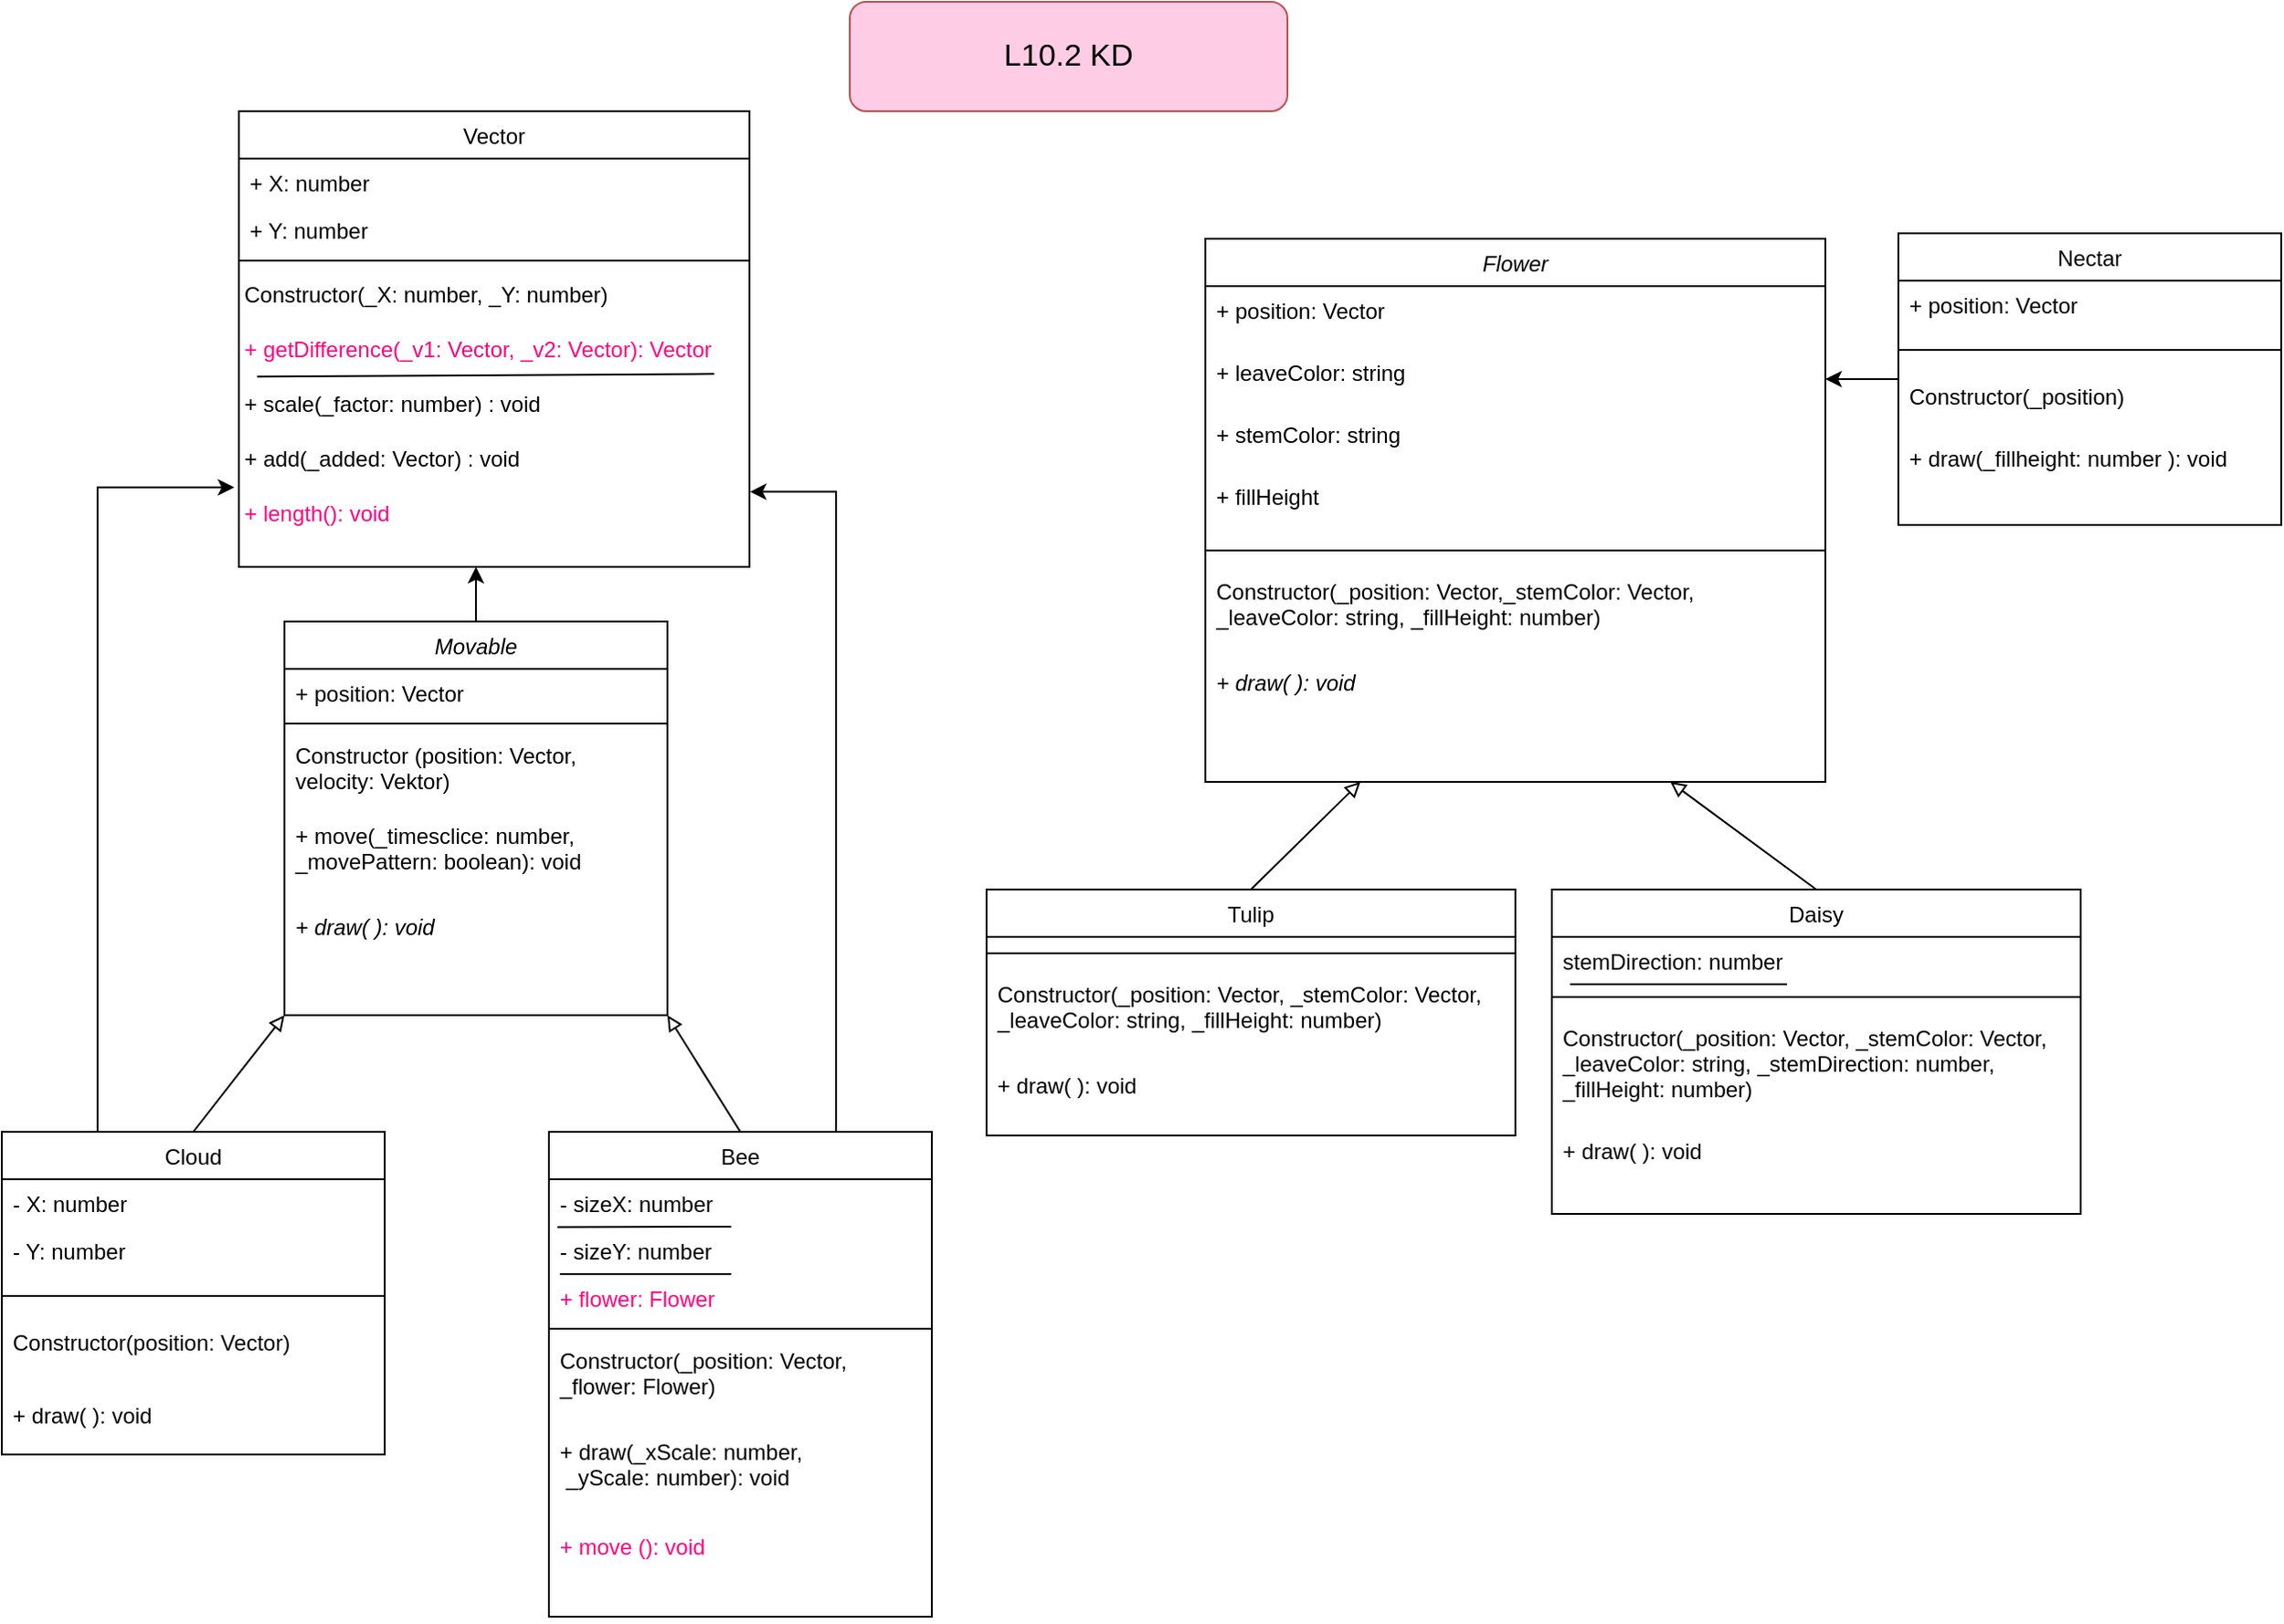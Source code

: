 <mxfile version="14.7.10" type="device"><diagram id="C5RBs43oDa-KdzZeNtuy" name="Page-1"><mxGraphModel dx="1665" dy="755" grid="1" gridSize="10" guides="1" tooltips="1" connect="1" arrows="1" fold="1" page="1" pageScale="1" pageWidth="827" pageHeight="1169" math="0" shadow="0"><root><mxCell id="WIyWlLk6GJQsqaUBKTNV-0"/><mxCell id="WIyWlLk6GJQsqaUBKTNV-1" parent="WIyWlLk6GJQsqaUBKTNV-0"/><mxCell id="82ZWf88zscs30bhEAupt-25" style="edgeStyle=orthogonalEdgeStyle;rounded=0;orthogonalLoop=1;jettySize=auto;html=1;entryX=-0.009;entryY=1.014;entryDx=0;entryDy=0;entryPerimeter=0;exitX=0.25;exitY=0;exitDx=0;exitDy=0;" parent="WIyWlLk6GJQsqaUBKTNV-1" source="zkfFHV4jXpPFQw0GAbJ--0" target="82ZWf88zscs30bhEAupt-9" edge="1"><mxGeometry relative="1" as="geometry"><Array as="points"><mxPoint x="-408" y="296"/></Array></mxGeometry></mxCell><mxCell id="zkfFHV4jXpPFQw0GAbJ--0" value="Cloud" style="swimlane;fontStyle=0;align=center;verticalAlign=top;childLayout=stackLayout;horizontal=1;startSize=26;horizontalStack=0;resizeParent=1;resizeLast=0;collapsible=1;marginBottom=0;rounded=0;shadow=0;strokeWidth=1;" parent="WIyWlLk6GJQsqaUBKTNV-1" vertex="1"><mxGeometry x="-460" y="650" width="210" height="177" as="geometry"><mxRectangle x="230" y="140" width="160" height="26" as="alternateBounds"/></mxGeometry></mxCell><mxCell id="82ZWf88zscs30bhEAupt-5" value="- X: number" style="text;align=left;verticalAlign=top;spacingLeft=4;spacingRight=4;overflow=hidden;rotatable=0;points=[[0,0.5],[1,0.5]];portConstraint=eastwest;rounded=0;shadow=0;html=0;" parent="zkfFHV4jXpPFQw0GAbJ--0" vertex="1"><mxGeometry y="26" width="210" height="26" as="geometry"/></mxCell><mxCell id="82ZWf88zscs30bhEAupt-7" value="- Y: number" style="text;align=left;verticalAlign=top;spacingLeft=4;spacingRight=4;overflow=hidden;rotatable=0;points=[[0,0.5],[1,0.5]];portConstraint=eastwest;rounded=0;shadow=0;html=0;" parent="zkfFHV4jXpPFQw0GAbJ--0" vertex="1"><mxGeometry y="52" width="210" height="26" as="geometry"/></mxCell><mxCell id="zkfFHV4jXpPFQw0GAbJ--4" value="" style="line;html=1;strokeWidth=1;align=left;verticalAlign=middle;spacingTop=-1;spacingLeft=3;spacingRight=3;rotatable=0;labelPosition=right;points=[];portConstraint=eastwest;" parent="zkfFHV4jXpPFQw0GAbJ--0" vertex="1"><mxGeometry y="78" width="210" height="24" as="geometry"/></mxCell><mxCell id="zkfFHV4jXpPFQw0GAbJ--5" value="Constructor(position: Vector)" style="text;align=left;verticalAlign=top;spacingLeft=4;spacingRight=4;overflow=hidden;rotatable=0;points=[[0,0.5],[1,0.5]];portConstraint=eastwest;" parent="zkfFHV4jXpPFQw0GAbJ--0" vertex="1"><mxGeometry y="102" width="210" height="40" as="geometry"/></mxCell><mxCell id="sJE4SVL2ZLRwR9fsUWMU-2" value="+ draw( ): void" style="text;align=left;verticalAlign=top;spacingLeft=4;spacingRight=4;overflow=hidden;rotatable=0;points=[[0,0.5],[1,0.5]];portConstraint=eastwest;" parent="zkfFHV4jXpPFQw0GAbJ--0" vertex="1"><mxGeometry y="142" width="210" height="30" as="geometry"/></mxCell><mxCell id="82ZWf88zscs30bhEAupt-26" style="edgeStyle=orthogonalEdgeStyle;rounded=0;orthogonalLoop=1;jettySize=auto;html=1;entryX=1.001;entryY=1.092;entryDx=0;entryDy=0;entryPerimeter=0;exitX=0.75;exitY=0;exitDx=0;exitDy=0;" parent="WIyWlLk6GJQsqaUBKTNV-1" source="sJE4SVL2ZLRwR9fsUWMU-4" target="82ZWf88zscs30bhEAupt-9" edge="1"><mxGeometry relative="1" as="geometry"><Array as="points"><mxPoint x="-3" y="299"/></Array></mxGeometry></mxCell><mxCell id="sJE4SVL2ZLRwR9fsUWMU-4" value="Bee&#xa;" style="swimlane;fontStyle=0;align=center;verticalAlign=top;childLayout=stackLayout;horizontal=1;startSize=26;horizontalStack=0;resizeParent=1;resizeLast=0;collapsible=1;marginBottom=0;rounded=0;shadow=0;strokeWidth=1;" parent="WIyWlLk6GJQsqaUBKTNV-1" vertex="1"><mxGeometry x="-160" y="650" width="210" height="266" as="geometry"><mxRectangle x="230" y="140" width="160" height="26" as="alternateBounds"/></mxGeometry></mxCell><mxCell id="82ZWf88zscs30bhEAupt-1" value="- sizeX: number" style="text;align=left;verticalAlign=top;spacingLeft=4;spacingRight=4;overflow=hidden;rotatable=0;points=[[0,0.5],[1,0.5]];portConstraint=eastwest;rounded=0;shadow=0;html=0;" parent="sJE4SVL2ZLRwR9fsUWMU-4" vertex="1"><mxGeometry y="26" width="210" height="26" as="geometry"/></mxCell><mxCell id="82ZWf88zscs30bhEAupt-2" value="- sizeY: number" style="text;align=left;verticalAlign=top;spacingLeft=4;spacingRight=4;overflow=hidden;rotatable=0;points=[[0,0.5],[1,0.5]];portConstraint=eastwest;rounded=0;shadow=0;html=0;" parent="sJE4SVL2ZLRwR9fsUWMU-4" vertex="1"><mxGeometry y="52" width="210" height="26" as="geometry"/></mxCell><mxCell id="82ZWf88zscs30bhEAupt-12" value="" style="endArrow=none;html=1;" parent="sJE4SVL2ZLRwR9fsUWMU-4" edge="1"><mxGeometry width="50" height="50" relative="1" as="geometry"><mxPoint x="6" y="78" as="sourcePoint"/><mxPoint x="100" y="78" as="targetPoint"/></mxGeometry></mxCell><mxCell id="u4-2-83faLWWNeafUNwV-0" value="+ flower: Flower" style="text;align=left;verticalAlign=top;spacingLeft=4;spacingRight=4;overflow=hidden;rotatable=0;points=[[0,0.5],[1,0.5]];portConstraint=eastwest;rounded=0;shadow=0;html=0;fontColor=#FF0080;" vertex="1" parent="sJE4SVL2ZLRwR9fsUWMU-4"><mxGeometry y="78" width="210" height="26" as="geometry"/></mxCell><mxCell id="sJE4SVL2ZLRwR9fsUWMU-8" value="" style="line;html=1;strokeWidth=1;align=left;verticalAlign=middle;spacingTop=-1;spacingLeft=3;spacingRight=3;rotatable=0;labelPosition=right;points=[];portConstraint=eastwest;" parent="sJE4SVL2ZLRwR9fsUWMU-4" vertex="1"><mxGeometry y="104" width="210" height="8" as="geometry"/></mxCell><mxCell id="sJE4SVL2ZLRwR9fsUWMU-9" value="Constructor(_position: Vector, &#xa;_flower: Flower)" style="text;align=left;verticalAlign=top;spacingLeft=4;spacingRight=4;overflow=hidden;rotatable=0;points=[[0,0.5],[1,0.5]];portConstraint=eastwest;" parent="sJE4SVL2ZLRwR9fsUWMU-4" vertex="1"><mxGeometry y="112" width="210" height="50" as="geometry"/></mxCell><mxCell id="sJE4SVL2ZLRwR9fsUWMU-10" value="+ draw(_xScale: number,&#xa; _yScale: number): void" style="text;align=left;verticalAlign=top;spacingLeft=4;spacingRight=4;overflow=hidden;rotatable=0;points=[[0,0.5],[1,0.5]];portConstraint=eastwest;" parent="sJE4SVL2ZLRwR9fsUWMU-4" vertex="1"><mxGeometry y="162" width="210" height="52" as="geometry"/></mxCell><mxCell id="82ZWf88zscs30bhEAupt-11" value="" style="endArrow=none;html=1;exitX=0.022;exitY=0.008;exitDx=0;exitDy=0;exitPerimeter=0;" parent="sJE4SVL2ZLRwR9fsUWMU-4" source="82ZWf88zscs30bhEAupt-2" edge="1"><mxGeometry width="50" height="50" relative="1" as="geometry"><mxPoint x="9" y="52" as="sourcePoint"/><mxPoint x="100" y="52" as="targetPoint"/></mxGeometry></mxCell><mxCell id="u4-2-83faLWWNeafUNwV-1" value="+ move (): void" style="text;align=left;verticalAlign=top;spacingLeft=4;spacingRight=4;overflow=hidden;rotatable=0;points=[[0,0.5],[1,0.5]];portConstraint=eastwest;fontColor=#FF0080;" vertex="1" parent="sJE4SVL2ZLRwR9fsUWMU-4"><mxGeometry y="214" width="210" height="52" as="geometry"/></mxCell><mxCell id="zkfFHV4jXpPFQw0GAbJ--17" value="Vector" style="swimlane;fontStyle=0;align=center;verticalAlign=top;childLayout=stackLayout;horizontal=1;startSize=26;horizontalStack=0;resizeParent=1;resizeLast=0;collapsible=1;marginBottom=0;rounded=0;shadow=0;strokeWidth=1;" parent="WIyWlLk6GJQsqaUBKTNV-1" vertex="1"><mxGeometry x="-330" y="90" width="280" height="250" as="geometry"><mxRectangle x="550" y="140" width="160" height="26" as="alternateBounds"/></mxGeometry></mxCell><mxCell id="zkfFHV4jXpPFQw0GAbJ--18" value="+ X: number" style="text;align=left;verticalAlign=top;spacingLeft=4;spacingRight=4;overflow=hidden;rotatable=0;points=[[0,0.5],[1,0.5]];portConstraint=eastwest;" parent="zkfFHV4jXpPFQw0GAbJ--17" vertex="1"><mxGeometry y="26" width="280" height="26" as="geometry"/></mxCell><mxCell id="zkfFHV4jXpPFQw0GAbJ--19" value="+ Y: number" style="text;align=left;verticalAlign=top;spacingLeft=4;spacingRight=4;overflow=hidden;rotatable=0;points=[[0,0.5],[1,0.5]];portConstraint=eastwest;rounded=0;shadow=0;html=0;" parent="zkfFHV4jXpPFQw0GAbJ--17" vertex="1"><mxGeometry y="52" width="280" height="26" as="geometry"/></mxCell><mxCell id="zkfFHV4jXpPFQw0GAbJ--23" value="" style="line;html=1;strokeWidth=1;align=left;verticalAlign=middle;spacingTop=-1;spacingLeft=3;spacingRight=3;rotatable=0;labelPosition=right;points=[];portConstraint=eastwest;" parent="zkfFHV4jXpPFQw0GAbJ--17" vertex="1"><mxGeometry y="78" width="280" height="8" as="geometry"/></mxCell><mxCell id="sJE4SVL2ZLRwR9fsUWMU-0" value="Constructor(_X: number, _Y: number)" style="text;html=1;align=left;verticalAlign=middle;resizable=0;points=[];autosize=1;strokeColor=none;spacing=3;" parent="zkfFHV4jXpPFQw0GAbJ--17" vertex="1"><mxGeometry y="86" width="280" height="30" as="geometry"/></mxCell><mxCell id="u4-2-83faLWWNeafUNwV-3" value="+ getDifference(_v1: Vector, _v2: Vector): Vector" style="text;html=1;align=left;verticalAlign=middle;resizable=0;points=[];autosize=1;strokeColor=none;spacing=3;fontColor=#FF0080;" vertex="1" parent="zkfFHV4jXpPFQw0GAbJ--17"><mxGeometry y="116" width="280" height="30" as="geometry"/></mxCell><mxCell id="u4-2-83faLWWNeafUNwV-4" value="" style="endArrow=none;html=1;exitX=0.022;exitY=0.008;exitDx=0;exitDy=0;exitPerimeter=0;entryX=0.931;entryY=-0.062;entryDx=0;entryDy=0;entryPerimeter=0;" edge="1" parent="zkfFHV4jXpPFQw0GAbJ--17" target="82ZWf88zscs30bhEAupt-8"><mxGeometry width="50" height="50" relative="1" as="geometry"><mxPoint x="10.0" y="145.638" as="sourcePoint"/><mxPoint x="105.38" y="145.43" as="targetPoint"/></mxGeometry></mxCell><mxCell id="82ZWf88zscs30bhEAupt-8" value="+ scale(_factor: number) : void" style="text;html=1;align=left;verticalAlign=middle;resizable=0;points=[];autosize=1;strokeColor=none;spacing=3;" parent="zkfFHV4jXpPFQw0GAbJ--17" vertex="1"><mxGeometry y="146" width="280" height="30" as="geometry"/></mxCell><mxCell id="82ZWf88zscs30bhEAupt-9" value="+ add(_added: Vector) : void" style="text;html=1;align=left;verticalAlign=middle;resizable=0;points=[];autosize=1;strokeColor=none;spacing=3;" parent="zkfFHV4jXpPFQw0GAbJ--17" vertex="1"><mxGeometry y="176" width="280" height="30" as="geometry"/></mxCell><mxCell id="u4-2-83faLWWNeafUNwV-2" value="+ length(): void" style="text;html=1;align=left;verticalAlign=middle;resizable=0;points=[];autosize=1;strokeColor=none;spacing=3;fontColor=#FF0080;" vertex="1" parent="zkfFHV4jXpPFQw0GAbJ--17"><mxGeometry y="206" width="280" height="30" as="geometry"/></mxCell><mxCell id="u4-2-83faLWWNeafUNwV-5" style="edgeStyle=orthogonalEdgeStyle;rounded=0;orthogonalLoop=1;jettySize=auto;html=1;fontColor=#FF0080;" edge="1" parent="WIyWlLk6GJQsqaUBKTNV-1" source="TTW49AskZ3P88ptnSyhW-0"><mxGeometry relative="1" as="geometry"><mxPoint x="-200" y="340" as="targetPoint"/></mxGeometry></mxCell><mxCell id="TTW49AskZ3P88ptnSyhW-0" value="Movable" style="swimlane;fontStyle=2;align=center;verticalAlign=top;childLayout=stackLayout;horizontal=1;startSize=26;horizontalStack=0;resizeParent=1;resizeLast=0;collapsible=1;marginBottom=0;rounded=0;shadow=0;strokeWidth=1;" parent="WIyWlLk6GJQsqaUBKTNV-1" vertex="1"><mxGeometry x="-305" y="370" width="210" height="216" as="geometry"><mxRectangle x="230" y="140" width="160" height="26" as="alternateBounds"/></mxGeometry></mxCell><mxCell id="TTW49AskZ3P88ptnSyhW-1" value="+ position: Vector" style="text;align=left;verticalAlign=top;spacingLeft=4;spacingRight=4;overflow=hidden;rotatable=0;points=[[0,0.5],[1,0.5]];portConstraint=eastwest;rounded=0;shadow=0;html=0;" parent="TTW49AskZ3P88ptnSyhW-0" vertex="1"><mxGeometry y="26" width="210" height="26" as="geometry"/></mxCell><mxCell id="TTW49AskZ3P88ptnSyhW-4" value="" style="line;html=1;strokeWidth=1;align=left;verticalAlign=middle;spacingTop=-1;spacingLeft=3;spacingRight=3;rotatable=0;labelPosition=right;points=[];portConstraint=eastwest;" parent="TTW49AskZ3P88ptnSyhW-0" vertex="1"><mxGeometry y="52" width="210" height="8" as="geometry"/></mxCell><mxCell id="TTW49AskZ3P88ptnSyhW-5" value="Constructor (position: Vector, &#xa;velocity: Vektor)" style="text;align=left;verticalAlign=top;spacingLeft=4;spacingRight=4;overflow=hidden;rotatable=0;points=[[0,0.5],[1,0.5]];portConstraint=eastwest;" parent="TTW49AskZ3P88ptnSyhW-0" vertex="1"><mxGeometry y="60" width="210" height="44" as="geometry"/></mxCell><mxCell id="TTW49AskZ3P88ptnSyhW-7" value="+ move(_timesclice: number, &#xa;_movePattern: boolean): void" style="text;align=left;verticalAlign=top;spacingLeft=4;spacingRight=4;overflow=hidden;rotatable=0;points=[[0,0.5],[1,0.5]];portConstraint=eastwest;" parent="TTW49AskZ3P88ptnSyhW-0" vertex="1"><mxGeometry y="104" width="210" height="50" as="geometry"/></mxCell><mxCell id="TTW49AskZ3P88ptnSyhW-8" value="+ draw( ): void" style="text;align=left;verticalAlign=top;spacingLeft=4;spacingRight=4;overflow=hidden;rotatable=0;points=[[0,0.5],[1,0.5]];portConstraint=eastwest;fontStyle=2" parent="TTW49AskZ3P88ptnSyhW-0" vertex="1"><mxGeometry y="154" width="210" height="30" as="geometry"/></mxCell><mxCell id="TTW49AskZ3P88ptnSyhW-11" value="" style="endArrow=none;html=1;startArrow=block;startFill=0;entryX=0.5;entryY=0;entryDx=0;entryDy=0;exitX=0;exitY=1;exitDx=0;exitDy=0;" parent="WIyWlLk6GJQsqaUBKTNV-1" source="TTW49AskZ3P88ptnSyhW-0" target="zkfFHV4jXpPFQw0GAbJ--0" edge="1"><mxGeometry width="50" height="50" relative="1" as="geometry"><mxPoint x="-95" y="478" as="sourcePoint"/><mxPoint y="417" as="targetPoint"/></mxGeometry></mxCell><mxCell id="TTW49AskZ3P88ptnSyhW-12" value="&lt;font style=&quot;font-size: 17px&quot;&gt;L10.2 KD&lt;/font&gt;" style="rounded=1;whiteSpace=wrap;html=1;strokeColor=#b85450;fillColor=#FFCCE6;" parent="WIyWlLk6GJQsqaUBKTNV-1" vertex="1"><mxGeometry x="5" y="30" width="240" height="60" as="geometry"/></mxCell><mxCell id="TTW49AskZ3P88ptnSyhW-30" value="Flower" style="swimlane;fontStyle=2;align=center;verticalAlign=top;childLayout=stackLayout;horizontal=1;startSize=26;horizontalStack=0;resizeParent=1;resizeLast=0;collapsible=1;marginBottom=0;rounded=0;shadow=0;strokeWidth=1;" parent="WIyWlLk6GJQsqaUBKTNV-1" vertex="1"><mxGeometry x="200" y="160" width="340" height="298" as="geometry"><mxRectangle x="230" y="140" width="160" height="26" as="alternateBounds"/></mxGeometry></mxCell><mxCell id="TTW49AskZ3P88ptnSyhW-31" value="+ position: Vector" style="text;align=left;verticalAlign=top;spacingLeft=4;spacingRight=4;overflow=hidden;rotatable=0;points=[[0,0.5],[1,0.5]];portConstraint=eastwest;rounded=0;shadow=0;html=0;" parent="TTW49AskZ3P88ptnSyhW-30" vertex="1"><mxGeometry y="26" width="340" height="34" as="geometry"/></mxCell><mxCell id="TTW49AskZ3P88ptnSyhW-32" value="+ leaveColor: string" style="text;align=left;verticalAlign=top;spacingLeft=4;spacingRight=4;overflow=hidden;rotatable=0;points=[[0,0.5],[1,0.5]];portConstraint=eastwest;rounded=0;shadow=0;html=0;" parent="TTW49AskZ3P88ptnSyhW-30" vertex="1"><mxGeometry y="60" width="340" height="34" as="geometry"/></mxCell><mxCell id="TTW49AskZ3P88ptnSyhW-33" value="+ stemColor: string" style="text;align=left;verticalAlign=top;spacingLeft=4;spacingRight=4;overflow=hidden;rotatable=0;points=[[0,0.5],[1,0.5]];portConstraint=eastwest;rounded=0;shadow=0;html=0;" parent="TTW49AskZ3P88ptnSyhW-30" vertex="1"><mxGeometry y="94" width="340" height="34" as="geometry"/></mxCell><mxCell id="82ZWf88zscs30bhEAupt-28" value="+ fillHeight" style="text;align=left;verticalAlign=top;spacingLeft=4;spacingRight=4;overflow=hidden;rotatable=0;points=[[0,0.5],[1,0.5]];portConstraint=eastwest;rounded=0;shadow=0;html=0;" parent="TTW49AskZ3P88ptnSyhW-30" vertex="1"><mxGeometry y="128" width="340" height="34" as="geometry"/></mxCell><mxCell id="TTW49AskZ3P88ptnSyhW-35" value="" style="line;html=1;strokeWidth=1;align=left;verticalAlign=middle;spacingTop=-1;spacingLeft=3;spacingRight=3;rotatable=0;labelPosition=right;points=[];portConstraint=eastwest;" parent="TTW49AskZ3P88ptnSyhW-30" vertex="1"><mxGeometry y="162" width="340" height="18" as="geometry"/></mxCell><mxCell id="TTW49AskZ3P88ptnSyhW-37" value="Constructor(_position: Vector,_stemColor: Vector, &#xa;_leaveColor: string, _fillHeight: number)" style="text;align=left;verticalAlign=top;spacingLeft=4;spacingRight=4;overflow=hidden;rotatable=0;points=[[0,0.5],[1,0.5]];portConstraint=eastwest;" parent="TTW49AskZ3P88ptnSyhW-30" vertex="1"><mxGeometry y="180" width="340" height="50" as="geometry"/></mxCell><mxCell id="TTW49AskZ3P88ptnSyhW-38" value="+ draw( ): void" style="text;align=left;verticalAlign=top;spacingLeft=4;spacingRight=4;overflow=hidden;rotatable=0;points=[[0,0.5],[1,0.5]];portConstraint=eastwest;fontStyle=2" parent="TTW49AskZ3P88ptnSyhW-30" vertex="1"><mxGeometry y="230" width="340" height="34" as="geometry"/></mxCell><mxCell id="82ZWf88zscs30bhEAupt-45" style="edgeStyle=orthogonalEdgeStyle;rounded=0;orthogonalLoop=1;jettySize=auto;html=1;" parent="WIyWlLk6GJQsqaUBKTNV-1" source="82ZWf88zscs30bhEAupt-13" target="TTW49AskZ3P88ptnSyhW-32" edge="1"><mxGeometry relative="1" as="geometry"/></mxCell><mxCell id="82ZWf88zscs30bhEAupt-13" value="Nectar" style="swimlane;fontStyle=0;align=center;verticalAlign=top;childLayout=stackLayout;horizontal=1;startSize=26;horizontalStack=0;resizeParent=1;resizeLast=0;collapsible=1;marginBottom=0;rounded=0;shadow=0;strokeWidth=1;" parent="WIyWlLk6GJQsqaUBKTNV-1" vertex="1"><mxGeometry x="580" y="157" width="210" height="160" as="geometry"><mxRectangle x="230" y="140" width="160" height="26" as="alternateBounds"/></mxGeometry></mxCell><mxCell id="82ZWf88zscs30bhEAupt-14" value="+ position: Vector" style="text;align=left;verticalAlign=top;spacingLeft=4;spacingRight=4;overflow=hidden;rotatable=0;points=[[0,0.5],[1,0.5]];portConstraint=eastwest;rounded=0;shadow=0;html=0;" parent="82ZWf88zscs30bhEAupt-13" vertex="1"><mxGeometry y="26" width="210" height="26" as="geometry"/></mxCell><mxCell id="82ZWf88zscs30bhEAupt-16" value="" style="line;html=1;strokeWidth=1;align=left;verticalAlign=middle;spacingTop=-1;spacingLeft=3;spacingRight=3;rotatable=0;labelPosition=right;points=[];portConstraint=eastwest;" parent="82ZWf88zscs30bhEAupt-13" vertex="1"><mxGeometry y="52" width="210" height="24" as="geometry"/></mxCell><mxCell id="82ZWf88zscs30bhEAupt-17" value="Constructor(_position)" style="text;align=left;verticalAlign=top;spacingLeft=4;spacingRight=4;overflow=hidden;rotatable=0;points=[[0,0.5],[1,0.5]];portConstraint=eastwest;" parent="82ZWf88zscs30bhEAupt-13" vertex="1"><mxGeometry y="76" width="210" height="34" as="geometry"/></mxCell><mxCell id="82ZWf88zscs30bhEAupt-18" value="+ draw(_fillheight: number ): void" style="text;align=left;verticalAlign=top;spacingLeft=4;spacingRight=4;overflow=hidden;rotatable=0;points=[[0,0.5],[1,0.5]];portConstraint=eastwest;" parent="82ZWf88zscs30bhEAupt-13" vertex="1"><mxGeometry y="110" width="210" height="30" as="geometry"/></mxCell><mxCell id="82ZWf88zscs30bhEAupt-23" value="" style="endArrow=none;html=1;startArrow=block;startFill=0;entryX=0.5;entryY=0;entryDx=0;entryDy=0;exitX=1;exitY=1;exitDx=0;exitDy=0;" parent="WIyWlLk6GJQsqaUBKTNV-1" source="TTW49AskZ3P88ptnSyhW-0" target="sJE4SVL2ZLRwR9fsUWMU-4" edge="1"><mxGeometry width="50" height="50" relative="1" as="geometry"><mxPoint x="-295" y="596" as="sourcePoint"/><mxPoint x="-345" y="660" as="targetPoint"/></mxGeometry></mxCell><mxCell id="82ZWf88zscs30bhEAupt-29" value="Tulip" style="swimlane;fontStyle=0;align=center;verticalAlign=top;childLayout=stackLayout;horizontal=1;startSize=26;horizontalStack=0;resizeParent=1;resizeLast=0;collapsible=1;marginBottom=0;rounded=0;shadow=0;strokeWidth=1;" parent="WIyWlLk6GJQsqaUBKTNV-1" vertex="1"><mxGeometry x="80" y="517" width="290" height="135" as="geometry"><mxRectangle x="230" y="140" width="160" height="26" as="alternateBounds"/></mxGeometry></mxCell><mxCell id="82ZWf88zscs30bhEAupt-34" value="" style="line;html=1;strokeWidth=1;align=left;verticalAlign=middle;spacingTop=-1;spacingLeft=3;spacingRight=3;rotatable=0;labelPosition=right;points=[];portConstraint=eastwest;" parent="82ZWf88zscs30bhEAupt-29" vertex="1"><mxGeometry y="26" width="290" height="18" as="geometry"/></mxCell><mxCell id="82ZWf88zscs30bhEAupt-35" value="Constructor(_position: Vector, _stemColor: Vector, &#xa;_leaveColor: string, _fillHeight: number)" style="text;align=left;verticalAlign=top;spacingLeft=4;spacingRight=4;overflow=hidden;rotatable=0;points=[[0,0.5],[1,0.5]];portConstraint=eastwest;" parent="82ZWf88zscs30bhEAupt-29" vertex="1"><mxGeometry y="44" width="290" height="50" as="geometry"/></mxCell><mxCell id="82ZWf88zscs30bhEAupt-36" value="+ draw( ): void" style="text;align=left;verticalAlign=top;spacingLeft=4;spacingRight=4;overflow=hidden;rotatable=0;points=[[0,0.5],[1,0.5]];portConstraint=eastwest;" parent="82ZWf88zscs30bhEAupt-29" vertex="1"><mxGeometry y="94" width="290" height="34" as="geometry"/></mxCell><mxCell id="82ZWf88zscs30bhEAupt-37" value="Daisy" style="swimlane;fontStyle=0;align=center;verticalAlign=top;childLayout=stackLayout;horizontal=1;startSize=26;horizontalStack=0;resizeParent=1;resizeLast=0;collapsible=1;marginBottom=0;rounded=0;shadow=0;strokeWidth=1;" parent="WIyWlLk6GJQsqaUBKTNV-1" vertex="1"><mxGeometry x="390" y="517" width="290" height="178" as="geometry"><mxRectangle x="230" y="140" width="160" height="26" as="alternateBounds"/></mxGeometry></mxCell><mxCell id="82ZWf88zscs30bhEAupt-41" value="stemDirection: number" style="text;align=left;verticalAlign=top;spacingLeft=4;spacingRight=4;overflow=hidden;rotatable=0;points=[[0,0.5],[1,0.5]];portConstraint=eastwest;" parent="82ZWf88zscs30bhEAupt-37" vertex="1"><mxGeometry y="26" width="290" height="24" as="geometry"/></mxCell><mxCell id="82ZWf88zscs30bhEAupt-38" value="" style="line;html=1;strokeWidth=1;align=left;verticalAlign=middle;spacingTop=-1;spacingLeft=3;spacingRight=3;rotatable=0;labelPosition=right;points=[];portConstraint=eastwest;" parent="82ZWf88zscs30bhEAupt-37" vertex="1"><mxGeometry y="50" width="290" height="18" as="geometry"/></mxCell><mxCell id="82ZWf88zscs30bhEAupt-39" value="Constructor(_position: Vector, _stemColor: Vector, &#xa;_leaveColor: string, _stemDirection: number,&#xa;_fillHeight: number)" style="text;align=left;verticalAlign=top;spacingLeft=4;spacingRight=4;overflow=hidden;rotatable=0;points=[[0,0.5],[1,0.5]];portConstraint=eastwest;" parent="82ZWf88zscs30bhEAupt-37" vertex="1"><mxGeometry y="68" width="290" height="62" as="geometry"/></mxCell><mxCell id="82ZWf88zscs30bhEAupt-40" value="+ draw( ): void" style="text;align=left;verticalAlign=top;spacingLeft=4;spacingRight=4;overflow=hidden;rotatable=0;points=[[0,0.5],[1,0.5]];portConstraint=eastwest;" parent="82ZWf88zscs30bhEAupt-37" vertex="1"><mxGeometry y="130" width="290" height="34" as="geometry"/></mxCell><mxCell id="82ZWf88zscs30bhEAupt-46" value="" style="endArrow=none;html=1;" parent="82ZWf88zscs30bhEAupt-37" edge="1"><mxGeometry width="50" height="50" relative="1" as="geometry"><mxPoint x="10" y="52" as="sourcePoint"/><mxPoint x="129" y="52" as="targetPoint"/></mxGeometry></mxCell><mxCell id="82ZWf88zscs30bhEAupt-42" value="" style="endArrow=none;html=1;startArrow=block;startFill=0;entryX=0.5;entryY=0;entryDx=0;entryDy=0;exitX=0.25;exitY=1;exitDx=0;exitDy=0;" parent="WIyWlLk6GJQsqaUBKTNV-1" source="TTW49AskZ3P88ptnSyhW-30" target="82ZWf88zscs30bhEAupt-29" edge="1"><mxGeometry width="50" height="50" relative="1" as="geometry"><mxPoint x="-105.0" y="596" as="sourcePoint"/><mxPoint x="-65.0" y="660" as="targetPoint"/></mxGeometry></mxCell><mxCell id="82ZWf88zscs30bhEAupt-43" value="" style="endArrow=none;html=1;startArrow=block;startFill=0;entryX=0.5;entryY=0;entryDx=0;entryDy=0;exitX=0.75;exitY=1;exitDx=0;exitDy=0;" parent="WIyWlLk6GJQsqaUBKTNV-1" source="TTW49AskZ3P88ptnSyhW-30" target="82ZWf88zscs30bhEAupt-37" edge="1"><mxGeometry width="50" height="50" relative="1" as="geometry"><mxPoint x="295" y="468.0" as="sourcePoint"/><mxPoint x="255" y="527" as="targetPoint"/></mxGeometry></mxCell></root></mxGraphModel></diagram></mxfile>